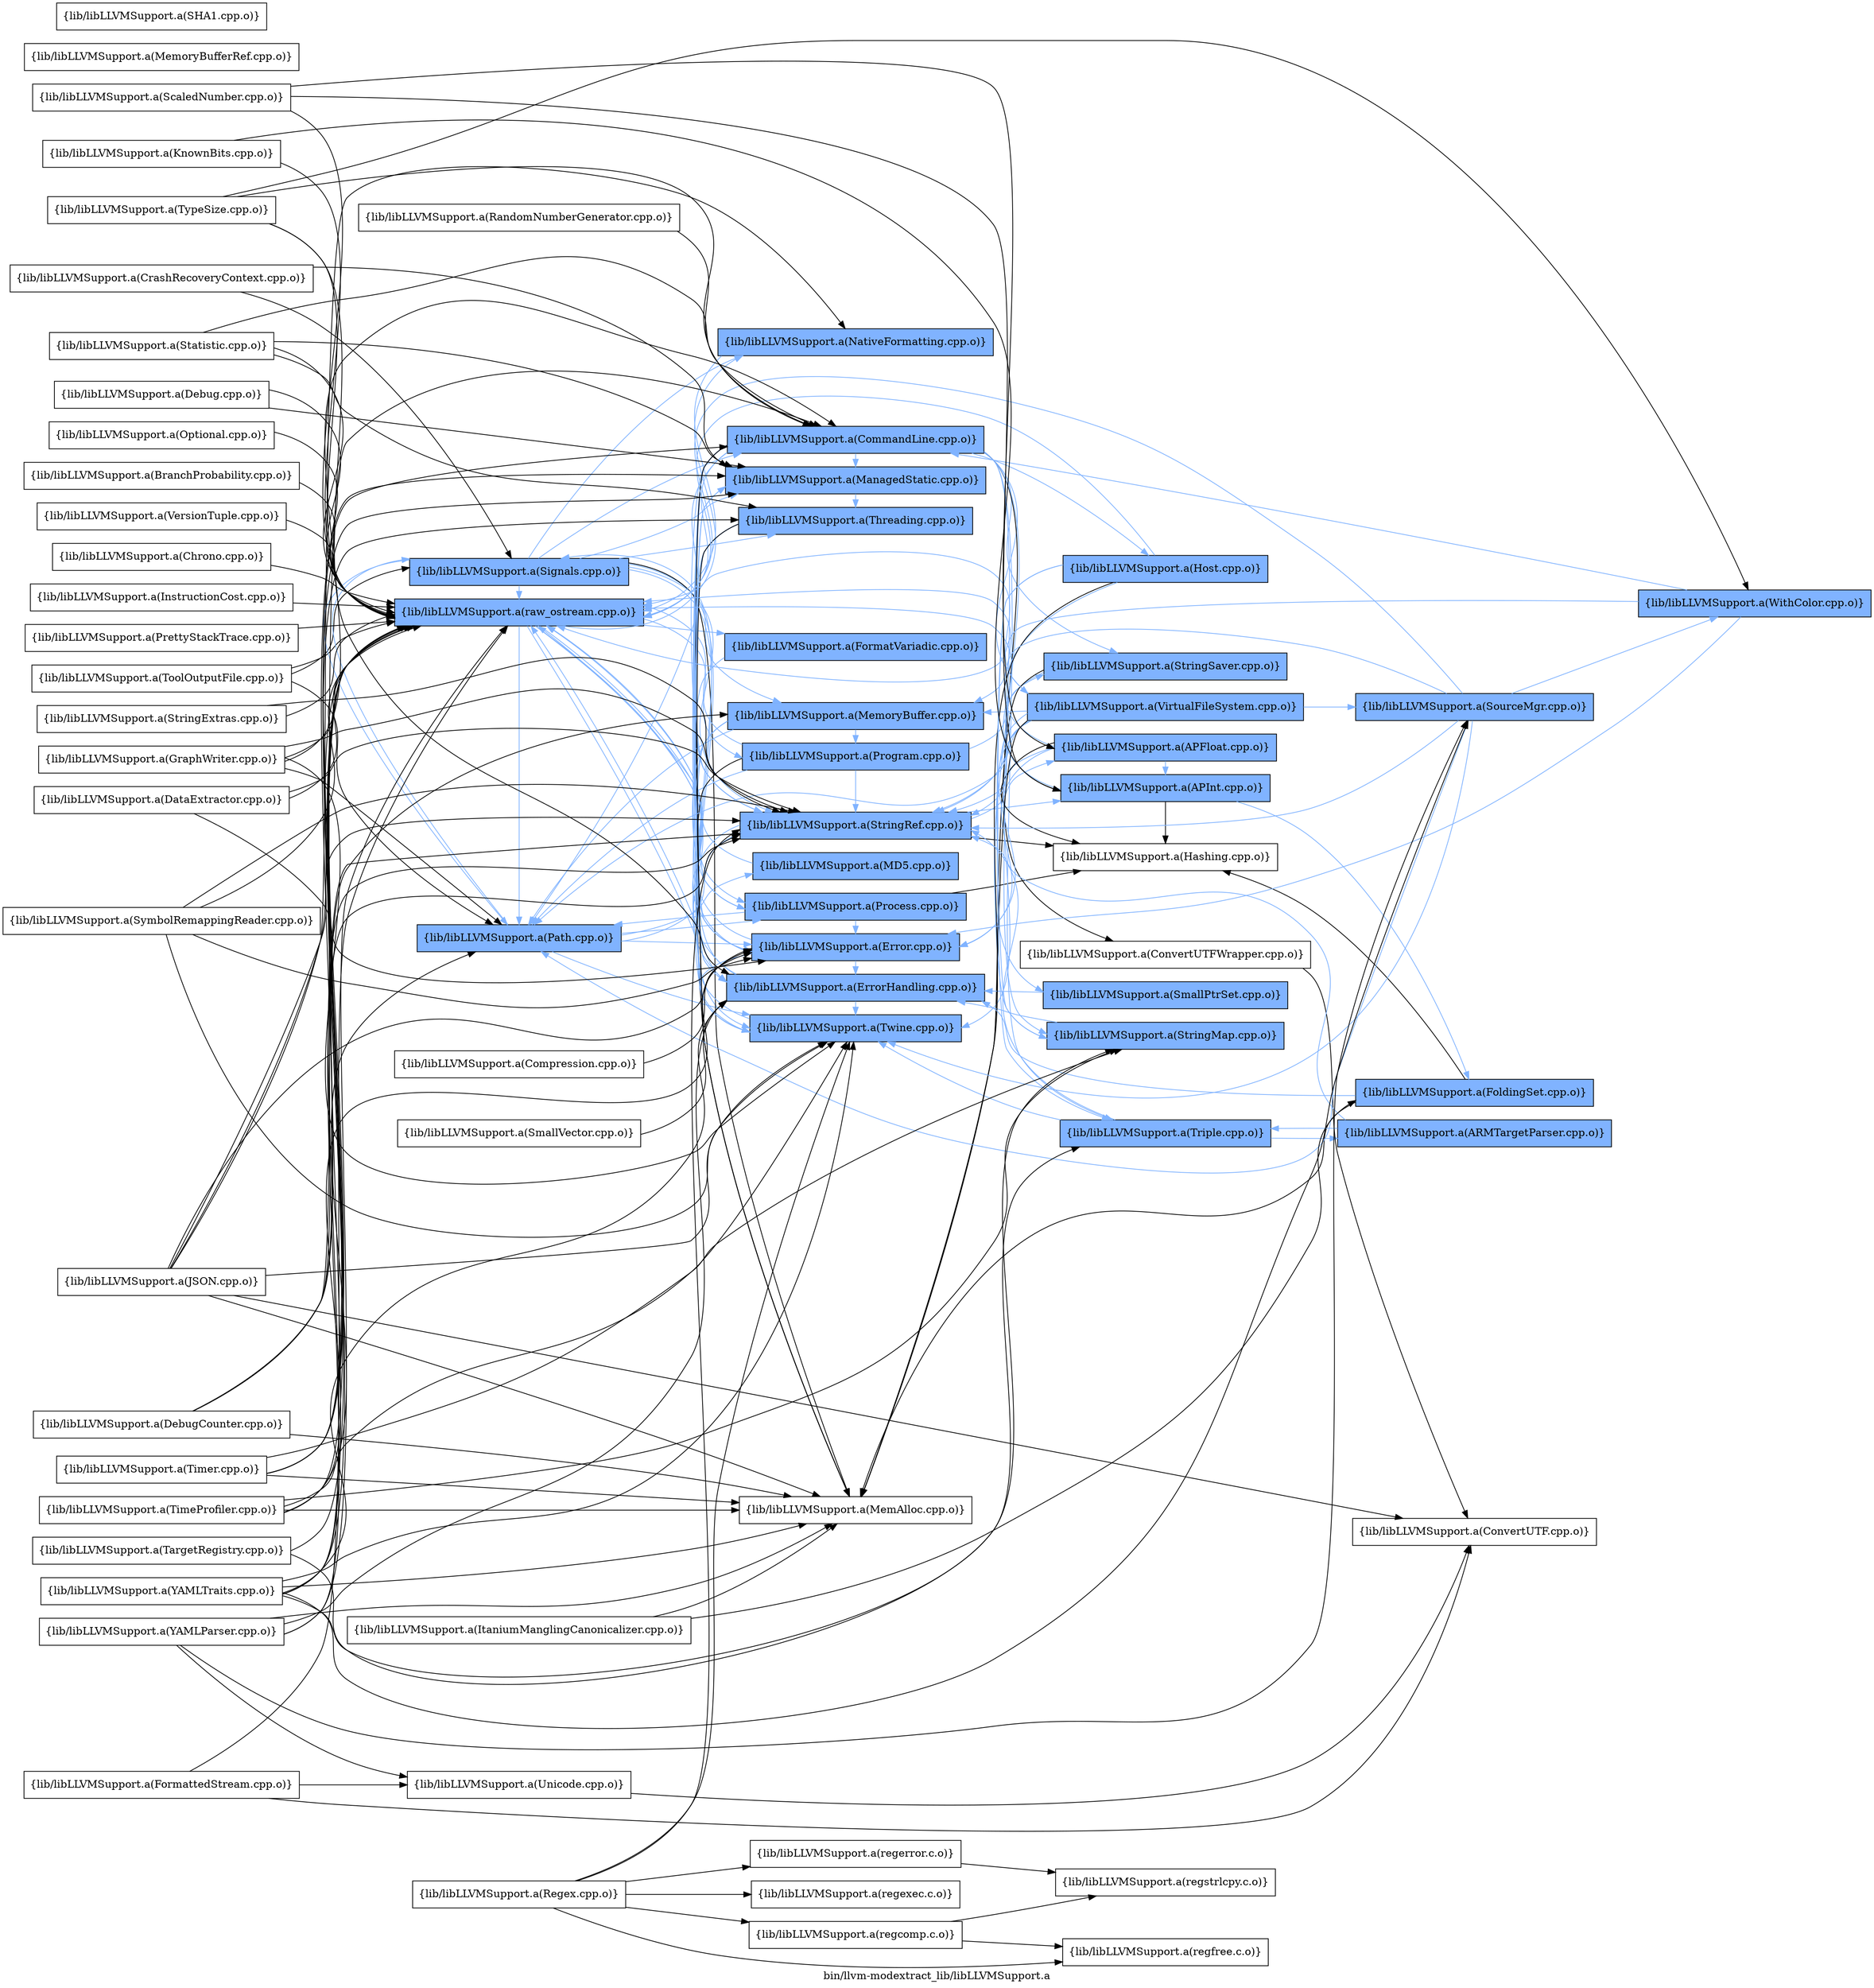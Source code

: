 digraph "bin/llvm-modextract_lib/libLLVMSupport.a" {
	label="bin/llvm-modextract_lib/libLLVMSupport.a";
	rankdir=LR;
	{ rank=same; Node0x563292567ec8;  }
	{ rank=same; Node0x5632925609e8; Node0x563292568328; Node0x563292562f68;  }
	{ rank=same; Node0x563292569048; Node0x563292560a38; Node0x5632925637d8; Node0x563292562888; Node0x5632925669d8; Node0x563292568288; Node0x563292569b38; Node0x5632925653f8; Node0x563292569098; Node0x563292561528; Node0x563292569728; Node0x563292568fa8; Node0x563292565768; Node0x5632925644f8;  }
	{ rank=same; Node0x563292563008; Node0x5632925693b8; Node0x5632925660c8; Node0x563292567248; Node0x563292567748; Node0x563292561c58; Node0x563292561ca8; Node0x5632925619d8; Node0x5632925600d8; Node0x563292567ba8;  }
	{ rank=same; Node0x5632925641d8; Node0x5632925697c8; Node0x563292561708; Node0x563292562338;  }
	{ rank=same; Node0x563292567ec8;  }
	{ rank=same; Node0x5632925609e8; Node0x563292568328; Node0x563292562f68;  }
	{ rank=same; Node0x563292569048; Node0x563292560a38; Node0x5632925637d8; Node0x563292562888; Node0x5632925669d8; Node0x563292568288; Node0x563292569b38; Node0x5632925653f8; Node0x563292569098; Node0x563292561528; Node0x563292569728; Node0x563292568fa8; Node0x563292565768; Node0x5632925644f8;  }
	{ rank=same; Node0x563292563008; Node0x5632925693b8; Node0x5632925660c8; Node0x563292567248; Node0x563292567748; Node0x563292561c58; Node0x563292561ca8; Node0x5632925619d8; Node0x5632925600d8; Node0x563292567ba8;  }
	{ rank=same; Node0x5632925641d8; Node0x5632925697c8; Node0x563292561708; Node0x563292562338;  }

	Node0x563292567ec8 [shape=record,shape=box,group=0,label="{lib/libLLVMSupport.a(ToolOutputFile.cpp.o)}"];
	Node0x563292567ec8 -> Node0x5632925609e8;
	Node0x563292567ec8 -> Node0x563292568328;
	Node0x563292567ec8 -> Node0x563292562f68;
	Node0x5632925609e8 [shape=record,shape=box,group=1,style=filled,fillcolor="0.600000 0.5 1",label="{lib/libLLVMSupport.a(raw_ostream.cpp.o)}"];
	Node0x5632925609e8 -> Node0x563292569048[color="0.600000 0.5 1"];
	Node0x5632925609e8 -> Node0x563292560a38[color="0.600000 0.5 1"];
	Node0x5632925609e8 -> Node0x5632925637d8[color="0.600000 0.5 1"];
	Node0x5632925609e8 -> Node0x563292562888[color="0.600000 0.5 1"];
	Node0x5632925609e8 -> Node0x5632925669d8[color="0.600000 0.5 1"];
	Node0x5632925609e8 -> Node0x563292568328[color="0.600000 0.5 1"];
	Node0x5632925609e8 -> Node0x563292568288[color="0.600000 0.5 1"];
	Node0x5632925609e8 -> Node0x563292569b38[color="0.600000 0.5 1"];
	Node0x563292561528 [shape=record,shape=box,group=1,style=filled,fillcolor="0.600000 0.5 1",label="{lib/libLLVMSupport.a(CommandLine.cpp.o)}"];
	Node0x563292561528 -> Node0x563292567748[color="0.600000 0.5 1"];
	Node0x563292561528 -> Node0x563292569048[color="0.600000 0.5 1"];
	Node0x563292561528 -> Node0x563292561c58[color="0.600000 0.5 1"];
	Node0x563292561528 -> Node0x5632925609e8[color="0.600000 0.5 1"];
	Node0x563292561528 -> Node0x563292561ca8;
	Node0x563292561528 -> Node0x563292560a38[color="0.600000 0.5 1"];
	Node0x563292561528 -> Node0x5632925637d8[color="0.600000 0.5 1"];
	Node0x563292561528 -> Node0x563292569728[color="0.600000 0.5 1"];
	Node0x563292561528 -> Node0x563292568fa8;
	Node0x563292561528 -> Node0x5632925619d8[color="0.600000 0.5 1"];
	Node0x563292561528 -> Node0x5632925600d8[color="0.600000 0.5 1"];
	Node0x563292561528 -> Node0x5632925693b8[color="0.600000 0.5 1"];
	Node0x563292561528 -> Node0x563292569098[color="0.600000 0.5 1"];
	Node0x563292561528 -> Node0x563292567ba8[color="0.600000 0.5 1"];
	Node0x563292561528 -> Node0x563292568328[color="0.600000 0.5 1"];
	Node0x563292561528 -> Node0x563292568288[color="0.600000 0.5 1"];
	Node0x563292560a38 [shape=record,shape=box,group=1,style=filled,fillcolor="0.600000 0.5 1",label="{lib/libLLVMSupport.a(Error.cpp.o)}"];
	Node0x563292560a38 -> Node0x563292569048[color="0.600000 0.5 1"];
	Node0x563292560a38 -> Node0x5632925609e8[color="0.600000 0.5 1"];
	Node0x563292560a38 -> Node0x5632925637d8[color="0.600000 0.5 1"];
	Node0x563292560a38 -> Node0x563292569728[color="0.600000 0.5 1"];
	Node0x563292565768 [shape=record,shape=box,group=1,style=filled,fillcolor="0.600000 0.5 1",label="{lib/libLLVMSupport.a(MemoryBuffer.cpp.o)}"];
	Node0x563292565768 -> Node0x563292569048[color="0.600000 0.5 1"];
	Node0x563292565768 -> Node0x563292560a38[color="0.600000 0.5 1"];
	Node0x563292565768 -> Node0x563292568328[color="0.600000 0.5 1"];
	Node0x563292565768 -> Node0x563292568288[color="0.600000 0.5 1"];
	Node0x563292565768 -> Node0x563292569b38[color="0.600000 0.5 1"];
	Node0x563292564fe8 [shape=record,shape=box,group=0,label="{lib/libLLVMSupport.a(MemoryBufferRef.cpp.o)}"];
	Node0x563292567748 [shape=record,shape=box,group=1,style=filled,fillcolor="0.600000 0.5 1",label="{lib/libLLVMSupport.a(Triple.cpp.o)}"];
	Node0x563292567748 -> Node0x5632925697c8[color="0.600000 0.5 1"];
	Node0x563292567748 -> Node0x563292569048[color="0.600000 0.5 1"];
	Node0x563292567748 -> Node0x563292569098[color="0.600000 0.5 1"];
	Node0x563292569048 [shape=record,shape=box,group=1,style=filled,fillcolor="0.600000 0.5 1",label="{lib/libLLVMSupport.a(Twine.cpp.o)}"];
	Node0x563292569048 -> Node0x5632925609e8[color="0.600000 0.5 1"];
	Node0x563292568918 [shape=record,shape=box,group=0,label="{lib/libLLVMSupport.a(TypeSize.cpp.o)}"];
	Node0x563292568918 -> Node0x56329255fcc8;
	Node0x563292568918 -> Node0x5632925609e8;
	Node0x563292568918 -> Node0x563292561528;
	Node0x563292568918 -> Node0x5632925637d8;
	Node0x5632925660c8 [shape=record,shape=box,group=1,style=filled,fillcolor="0.600000 0.5 1",label="{lib/libLLVMSupport.a(APFloat.cpp.o)}"];
	Node0x5632925660c8 -> Node0x5632925609e8[color="0.600000 0.5 1"];
	Node0x5632925660c8 -> Node0x563292567248[color="0.600000 0.5 1"];
	Node0x5632925660c8 -> Node0x563292560a38[color="0.600000 0.5 1"];
	Node0x5632925660c8 -> Node0x563292563008;
	Node0x5632925660c8 -> Node0x563292569098[color="0.600000 0.5 1"];
	Node0x563292567248 [shape=record,shape=box,group=1,style=filled,fillcolor="0.600000 0.5 1",label="{lib/libLLVMSupport.a(APInt.cpp.o)}"];
	Node0x563292567248 -> Node0x5632925609e8[color="0.600000 0.5 1"];
	Node0x563292567248 -> Node0x5632925641d8[color="0.600000 0.5 1"];
	Node0x563292567248 -> Node0x563292563008;
	Node0x563292569728 [shape=record,shape=box,group=1,style=filled,fillcolor="0.600000 0.5 1",label="{lib/libLLVMSupport.a(ManagedStatic.cpp.o)}"];
	Node0x563292569728 -> Node0x5632925644f8[color="0.600000 0.5 1"];
	Node0x563292568fa8 [shape=record,shape=box,group=0,label="{lib/libLLVMSupport.a(MemAlloc.cpp.o)}"];
	Node0x5632925653f8 [shape=record,shape=box,group=1,style=filled,fillcolor="0.600000 0.5 1",label="{lib/libLLVMSupport.a(MD5.cpp.o)}"];
	Node0x5632925653f8 -> Node0x5632925609e8[color="0.600000 0.5 1"];
	Node0x5632925600d8 [shape=record,shape=box,group=1,style=filled,fillcolor="0.600000 0.5 1",label="{lib/libLLVMSupport.a(StringMap.cpp.o)}"];
	Node0x5632925600d8 -> Node0x5632925637d8[color="0.600000 0.5 1"];
	Node0x5632925693b8 [shape=record,shape=box,group=1,style=filled,fillcolor="0.600000 0.5 1",label="{lib/libLLVMSupport.a(StringSaver.cpp.o)}"];
	Node0x5632925693b8 -> Node0x563292568fa8;
	Node0x5632925693b8 -> Node0x563292569098[color="0.600000 0.5 1"];
	Node0x5632925637d8 [shape=record,shape=box,group=1,style=filled,fillcolor="0.600000 0.5 1",label="{lib/libLLVMSupport.a(ErrorHandling.cpp.o)}"];
	Node0x5632925637d8 -> Node0x563292569048[color="0.600000 0.5 1"];
	Node0x5632925637d8 -> Node0x5632925609e8[color="0.600000 0.5 1"];
	Node0x5632925637d8 -> Node0x563292562f68[color="0.600000 0.5 1"];
	Node0x563292562c48 [shape=record,shape=box,group=0,label="{lib/libLLVMSupport.a(SHA1.cpp.o)}"];
	Node0x563292569098 [shape=record,shape=box,group=1,style=filled,fillcolor="0.600000 0.5 1",label="{lib/libLLVMSupport.a(StringRef.cpp.o)}"];
	Node0x563292569098 -> Node0x5632925660c8[color="0.600000 0.5 1"];
	Node0x563292569098 -> Node0x563292567248[color="0.600000 0.5 1"];
	Node0x563292569098 -> Node0x563292560a38[color="0.600000 0.5 1"];
	Node0x563292569098 -> Node0x563292563008;
	Node0x5632925635f8 [shape=record,shape=box,group=0,label="{lib/libLLVMSupport.a(TargetRegistry.cpp.o)}"];
	Node0x5632925635f8 -> Node0x563292567748;
	Node0x5632925635f8 -> Node0x5632925609e8;
	Node0x563292564908 [shape=record,shape=box,group=0,label="{lib/libLLVMSupport.a(FormattedStream.cpp.o)}"];
	Node0x563292564908 -> Node0x5632925615c8;
	Node0x563292564908 -> Node0x5632925609e8;
	Node0x563292564908 -> Node0x563292562338;
	Node0x56329255fe08 [shape=record,shape=box,group=0,label="{lib/libLLVMSupport.a(StringExtras.cpp.o)}"];
	Node0x56329255fe08 -> Node0x5632925609e8;
	Node0x56329255fe08 -> Node0x563292569098;
	Node0x5632925641d8 [shape=record,shape=box,group=1,style=filled,fillcolor="0.600000 0.5 1",label="{lib/libLLVMSupport.a(FoldingSet.cpp.o)}"];
	Node0x5632925641d8 -> Node0x5632925637d8[color="0.600000 0.5 1"];
	Node0x5632925641d8 -> Node0x563292563008;
	Node0x5632925641d8 -> Node0x563292568fa8;
	Node0x563292562f18 [shape=record,shape=box,group=0,label="{lib/libLLVMSupport.a(Regex.cpp.o)}"];
	Node0x563292562f18 -> Node0x563292569048;
	Node0x563292562f18 -> Node0x563292569098;
	Node0x563292562f18 -> Node0x563292564ef8;
	Node0x563292562f18 -> Node0x5632925655d8;
	Node0x563292562f18 -> Node0x563292566848;
	Node0x563292562f18 -> Node0x5632925663e8;
	Node0x5632925619d8 [shape=record,shape=box,group=1,style=filled,fillcolor="0.600000 0.5 1",label="{lib/libLLVMSupport.a(SmallPtrSet.cpp.o)}"];
	Node0x5632925619d8 -> Node0x5632925637d8[color="0.600000 0.5 1"];
	Node0x563292563008 [shape=record,shape=box,group=0,label="{lib/libLLVMSupport.a(Hashing.cpp.o)}"];
	Node0x563292568328 [shape=record,shape=box,group=1,style=filled,fillcolor="0.600000 0.5 1",label="{lib/libLLVMSupport.a(Path.cpp.o)}"];
	Node0x563292568328 -> Node0x563292569048[color="0.600000 0.5 1"];
	Node0x563292568328 -> Node0x563292560a38[color="0.600000 0.5 1"];
	Node0x563292568328 -> Node0x5632925653f8[color="0.600000 0.5 1"];
	Node0x563292568328 -> Node0x563292569098[color="0.600000 0.5 1"];
	Node0x563292568328 -> Node0x563292568288[color="0.600000 0.5 1"];
	Node0x563292568328 -> Node0x563292562f68[color="0.600000 0.5 1"];
	Node0x563292561708 [shape=record,shape=box,group=1,style=filled,fillcolor="0.600000 0.5 1",label="{lib/libLLVMSupport.a(SourceMgr.cpp.o)}"];
	Node0x563292561708 -> Node0x563292569048[color="0.600000 0.5 1"];
	Node0x563292561708 -> Node0x56329255fcc8[color="0.600000 0.5 1"];
	Node0x563292561708 -> Node0x5632925609e8[color="0.600000 0.5 1"];
	Node0x563292561708 -> Node0x563292565768[color="0.600000 0.5 1"];
	Node0x563292561708 -> Node0x563292569098[color="0.600000 0.5 1"];
	Node0x563292561708 -> Node0x563292568328[color="0.600000 0.5 1"];
	Node0x5632925644f8 [shape=record,shape=box,group=1,style=filled,fillcolor="0.600000 0.5 1",label="{lib/libLLVMSupport.a(Threading.cpp.o)}"];
	Node0x5632925644f8 -> Node0x563292569048[color="0.600000 0.5 1"];
	Node0x5632925644f8 -> Node0x5632925637d8[color="0.600000 0.5 1"];
	Node0x5632925644f8 -> Node0x563292568fa8;
	Node0x5632925644f8 -> Node0x563292569098[color="0.600000 0.5 1"];
	Node0x5632925669d8 [shape=record,shape=box,group=1,style=filled,fillcolor="0.600000 0.5 1",label="{lib/libLLVMSupport.a(NativeFormatting.cpp.o)}"];
	Node0x5632925669d8 -> Node0x5632925609e8[color="0.600000 0.5 1"];
	Node0x5632925689b8 [shape=record,shape=box,group=0,label="{lib/libLLVMSupport.a(Chrono.cpp.o)}"];
	Node0x5632925689b8 -> Node0x5632925609e8;
	Node0x563292561c58 [shape=record,shape=box,group=1,style=filled,fillcolor="0.600000 0.5 1",label="{lib/libLLVMSupport.a(VirtualFileSystem.cpp.o)}"];
	Node0x563292561c58 -> Node0x563292569048[color="0.600000 0.5 1"];
	Node0x563292561c58 -> Node0x5632925609e8[color="0.600000 0.5 1"];
	Node0x563292561c58 -> Node0x563292560a38[color="0.600000 0.5 1"];
	Node0x563292561c58 -> Node0x563292568fa8;
	Node0x563292561c58 -> Node0x563292565768[color="0.600000 0.5 1"];
	Node0x563292561c58 -> Node0x563292561708[color="0.600000 0.5 1"];
	Node0x563292561c58 -> Node0x5632925600d8[color="0.600000 0.5 1"];
	Node0x563292561c58 -> Node0x563292569098[color="0.600000 0.5 1"];
	Node0x563292561c58 -> Node0x563292568328[color="0.600000 0.5 1"];
	Node0x563292561ca8 [shape=record,shape=box,group=0,label="{lib/libLLVMSupport.a(ConvertUTFWrapper.cpp.o)}"];
	Node0x563292561ca8 -> Node0x563292562338;
	Node0x563292567ba8 [shape=record,shape=box,group=1,style=filled,fillcolor="0.600000 0.5 1",label="{lib/libLLVMSupport.a(Host.cpp.o)}"];
	Node0x563292567ba8 -> Node0x563292567748[color="0.600000 0.5 1"];
	Node0x563292567ba8 -> Node0x5632925609e8[color="0.600000 0.5 1"];
	Node0x563292567ba8 -> Node0x563292568fa8;
	Node0x563292567ba8 -> Node0x5632925600d8[color="0.600000 0.5 1"];
	Node0x563292567ba8 -> Node0x563292569098[color="0.600000 0.5 1"];
	Node0x563292568288 [shape=record,shape=box,group=1,style=filled,fillcolor="0.600000 0.5 1",label="{lib/libLLVMSupport.a(Process.cpp.o)}"];
	Node0x563292568288 -> Node0x563292560a38[color="0.600000 0.5 1"];
	Node0x563292568288 -> Node0x563292563008;
	Node0x563292568288 -> Node0x563292569728[color="0.600000 0.5 1"];
	Node0x563292568288 -> Node0x563292568328[color="0.600000 0.5 1"];
	Node0x563292562338 [shape=record,shape=box,group=0,label="{lib/libLLVMSupport.a(ConvertUTF.cpp.o)}"];
	Node0x563292560218 [shape=record,shape=box,group=0,label="{lib/libLLVMSupport.a(Debug.cpp.o)}"];
	Node0x563292560218 -> Node0x5632925609e8;
	Node0x563292560218 -> Node0x563292569728;
	Node0x563292562f68 [shape=record,shape=box,group=1,style=filled,fillcolor="0.600000 0.5 1",label="{lib/libLLVMSupport.a(Signals.cpp.o)}"];
	Node0x563292562f68 -> Node0x563292569048[color="0.600000 0.5 1"];
	Node0x563292562f68 -> Node0x5632925609e8[color="0.600000 0.5 1"];
	Node0x563292562f68 -> Node0x563292561528[color="0.600000 0.5 1"];
	Node0x563292562f68 -> Node0x5632925637d8[color="0.600000 0.5 1"];
	Node0x563292562f68 -> Node0x563292569728[color="0.600000 0.5 1"];
	Node0x563292562f68 -> Node0x563292568fa8;
	Node0x563292562f68 -> Node0x563292565768[color="0.600000 0.5 1"];
	Node0x563292562f68 -> Node0x5632925669d8[color="0.600000 0.5 1"];
	Node0x563292562f68 -> Node0x563292569098[color="0.600000 0.5 1"];
	Node0x563292562f68 -> Node0x563292568328[color="0.600000 0.5 1"];
	Node0x563292562f68 -> Node0x5632925644f8[color="0.600000 0.5 1"];
	Node0x5632925615c8 [shape=record,shape=box,group=0,label="{lib/libLLVMSupport.a(Unicode.cpp.o)}"];
	Node0x5632925615c8 -> Node0x563292562338;
	Node0x563292562888 [shape=record,shape=box,group=1,style=filled,fillcolor="0.600000 0.5 1",label="{lib/libLLVMSupport.a(FormatVariadic.cpp.o)}"];
	Node0x563292562888 -> Node0x563292569098[color="0.600000 0.5 1"];
	Node0x563292569638 [shape=record,shape=box,group=0,label="{lib/libLLVMSupport.a(InstructionCost.cpp.o)}"];
	Node0x563292569638 -> Node0x5632925609e8;
	Node0x563292569b38 [shape=record,shape=box,group=1,style=filled,fillcolor="0.600000 0.5 1",label="{lib/libLLVMSupport.a(Program.cpp.o)}"];
	Node0x563292569b38 -> Node0x5632925609e8[color="0.600000 0.5 1"];
	Node0x563292569b38 -> Node0x563292568fa8;
	Node0x563292569b38 -> Node0x5632925693b8[color="0.600000 0.5 1"];
	Node0x563292569b38 -> Node0x563292569098[color="0.600000 0.5 1"];
	Node0x563292569b38 -> Node0x563292568328[color="0.600000 0.5 1"];
	Node0x5632925662f8 [shape=record,shape=box,group=0,label="{lib/libLLVMSupport.a(PrettyStackTrace.cpp.o)}"];
	Node0x5632925662f8 -> Node0x5632925609e8;
	Node0x5632925665c8 [shape=record,shape=box,group=0,label="{lib/libLLVMSupport.a(RandomNumberGenerator.cpp.o)}"];
	Node0x5632925665c8 -> Node0x563292561528;
	Node0x563292564ef8 [shape=record,shape=box,group=0,label="{lib/libLLVMSupport.a(regcomp.c.o)}"];
	Node0x563292564ef8 -> Node0x5632925663e8;
	Node0x563292564ef8 -> Node0x563292566b68;
	Node0x5632925655d8 [shape=record,shape=box,group=0,label="{lib/libLLVMSupport.a(regerror.c.o)}"];
	Node0x5632925655d8 -> Node0x563292566b68;
	Node0x563292566848 [shape=record,shape=box,group=0,label="{lib/libLLVMSupport.a(regexec.c.o)}"];
	Node0x5632925663e8 [shape=record,shape=box,group=0,label="{lib/libLLVMSupport.a(regfree.c.o)}"];
	Node0x563292561438 [shape=record,shape=box,group=0,label="{lib/libLLVMSupport.a(SmallVector.cpp.o)}"];
	Node0x563292561438 -> Node0x5632925637d8;
	Node0x56329255fcc8 [shape=record,shape=box,group=1,style=filled,fillcolor="0.600000 0.5 1",label="{lib/libLLVMSupport.a(WithColor.cpp.o)}"];
	Node0x56329255fcc8 -> Node0x5632925609e8[color="0.600000 0.5 1"];
	Node0x56329255fcc8 -> Node0x563292561528[color="0.600000 0.5 1"];
	Node0x56329255fcc8 -> Node0x563292560a38[color="0.600000 0.5 1"];
	Node0x563292560f88 [shape=record,shape=box,group=0,label="{lib/libLLVMSupport.a(Statistic.cpp.o)}"];
	Node0x563292560f88 -> Node0x5632925609e8;
	Node0x563292560f88 -> Node0x563292561528;
	Node0x563292560f88 -> Node0x563292569728;
	Node0x563292560f88 -> Node0x5632925644f8;
	Node0x5632925684b8 [shape=record,shape=box,group=0,label="{lib/libLLVMSupport.a(TimeProfiler.cpp.o)}"];
	Node0x5632925684b8 -> Node0x563292569048;
	Node0x5632925684b8 -> Node0x5632925609e8;
	Node0x5632925684b8 -> Node0x563292560a38;
	Node0x5632925684b8 -> Node0x563292568fa8;
	Node0x5632925684b8 -> Node0x5632925600d8;
	Node0x5632925684b8 -> Node0x563292568328;
	Node0x5632925680f8 [shape=record,shape=box,group=0,label="{lib/libLLVMSupport.a(JSON.cpp.o)}"];
	Node0x5632925680f8 -> Node0x563292569048;
	Node0x5632925680f8 -> Node0x5632925609e8;
	Node0x5632925680f8 -> Node0x563292562338;
	Node0x5632925680f8 -> Node0x563292560a38;
	Node0x5632925680f8 -> Node0x563292568fa8;
	Node0x5632925680f8 -> Node0x5632925669d8;
	Node0x5632925680f8 -> Node0x563292569098;
	Node0x563292567478 [shape=record,shape=box,group=0,label="{lib/libLLVMSupport.a(Timer.cpp.o)}"];
	Node0x563292567478 -> Node0x5632925609e8;
	Node0x563292567478 -> Node0x563292561528;
	Node0x563292567478 -> Node0x563292569728;
	Node0x563292567478 -> Node0x563292568fa8;
	Node0x563292567478 -> Node0x5632925600d8;
	Node0x563292567478 -> Node0x5632925644f8;
	Node0x5632925697c8 [shape=record,shape=box,group=1,style=filled,fillcolor="0.600000 0.5 1",label="{lib/libLLVMSupport.a(ARMTargetParser.cpp.o)}"];
	Node0x5632925697c8 -> Node0x563292567748[color="0.600000 0.5 1"];
	Node0x5632925697c8 -> Node0x563292569098[color="0.600000 0.5 1"];
	Node0x563292560268 [shape=record,shape=box,group=0,label="{lib/libLLVMSupport.a(YAMLParser.cpp.o)}"];
	Node0x563292560268 -> Node0x5632925615c8;
	Node0x563292560268 -> Node0x5632925609e8;
	Node0x563292560268 -> Node0x5632925637d8;
	Node0x563292560268 -> Node0x563292568fa8;
	Node0x563292560268 -> Node0x563292561708;
	Node0x563292560268 -> Node0x563292569098;
	Node0x563292566b68 [shape=record,shape=box,group=0,label="{lib/libLLVMSupport.a(regstrlcpy.c.o)}"];
	Node0x563292568a08 [shape=record,shape=box,group=0,label="{lib/libLLVMSupport.a(CrashRecoveryContext.cpp.o)}"];
	Node0x563292568a08 -> Node0x563292569728;
	Node0x563292568a08 -> Node0x563292562f68;
	Node0x563292560858 [shape=record,shape=box,group=0,label="{lib/libLLVMSupport.a(KnownBits.cpp.o)}"];
	Node0x563292560858 -> Node0x5632925609e8;
	Node0x563292560858 -> Node0x563292567248;
	Node0x563292561c08 [shape=record,shape=box,group=0,label="{lib/libLLVMSupport.a(Optional.cpp.o)}"];
	Node0x563292561c08 -> Node0x5632925609e8;
	Node0x563292561cf8 [shape=record,shape=box,group=0,label="{lib/libLLVMSupport.a(GraphWriter.cpp.o)}"];
	Node0x563292561cf8 -> Node0x563292569048;
	Node0x563292561cf8 -> Node0x5632925609e8;
	Node0x563292561cf8 -> Node0x563292561528;
	Node0x563292561cf8 -> Node0x563292569098;
	Node0x563292561cf8 -> Node0x563292568328;
	Node0x5632925602b8 [shape=record,shape=box,group=0,label="{lib/libLLVMSupport.a(BranchProbability.cpp.o)}"];
	Node0x5632925602b8 -> Node0x5632925609e8;
	Node0x563292569138 [shape=record,shape=box,group=0,label="{lib/libLLVMSupport.a(ScaledNumber.cpp.o)}"];
	Node0x563292569138 -> Node0x5632925609e8;
	Node0x563292569138 -> Node0x5632925660c8;
	Node0x563292569138 -> Node0x563292567248;
	Node0x563292561618 [shape=record,shape=box,group=0,label="{lib/libLLVMSupport.a(DebugCounter.cpp.o)}"];
	Node0x563292561618 -> Node0x5632925609e8;
	Node0x563292561618 -> Node0x563292561528;
	Node0x563292561618 -> Node0x563292569728;
	Node0x563292561618 -> Node0x563292568fa8;
	Node0x563292561618 -> Node0x563292569098;
	Node0x563292566938 [shape=record,shape=box,group=0,label="{lib/libLLVMSupport.a(Compression.cpp.o)}"];
	Node0x563292566938 -> Node0x563292560a38;
	Node0x563292564f48 [shape=record,shape=box,group=0,label="{lib/libLLVMSupport.a(ItaniumManglingCanonicalizer.cpp.o)}"];
	Node0x563292564f48 -> Node0x5632925641d8;
	Node0x563292564f48 -> Node0x563292568fa8;
	Node0x563292565e98 [shape=record,shape=box,group=0,label="{lib/libLLVMSupport.a(SymbolRemappingReader.cpp.o)}"];
	Node0x563292565e98 -> Node0x563292569048;
	Node0x563292565e98 -> Node0x5632925609e8;
	Node0x563292565e98 -> Node0x563292560a38;
	Node0x563292565e98 -> Node0x563292569098;
	Node0x563292562ce8 [shape=record,shape=box,group=0,label="{lib/libLLVMSupport.a(DataExtractor.cpp.o)}"];
	Node0x563292562ce8 -> Node0x5632925609e8;
	Node0x563292562ce8 -> Node0x563292560a38;
	Node0x563292562ce8 -> Node0x563292569098;
	Node0x56329255fbd8 [shape=record,shape=box,group=0,label="{lib/libLLVMSupport.a(YAMLTraits.cpp.o)}"];
	Node0x56329255fbd8 -> Node0x563292569048;
	Node0x56329255fbd8 -> Node0x5632925609e8;
	Node0x56329255fbd8 -> Node0x5632925637d8;
	Node0x56329255fbd8 -> Node0x563292568fa8;
	Node0x56329255fbd8 -> Node0x563292565768;
	Node0x56329255fbd8 -> Node0x563292561708;
	Node0x56329255fbd8 -> Node0x5632925600d8;
	Node0x56329255fbd8 -> Node0x563292569098;
	Node0x5632925608f8 [shape=record,shape=box,group=0,label="{lib/libLLVMSupport.a(VersionTuple.cpp.o)}"];
	Node0x5632925608f8 -> Node0x5632925609e8;
}
